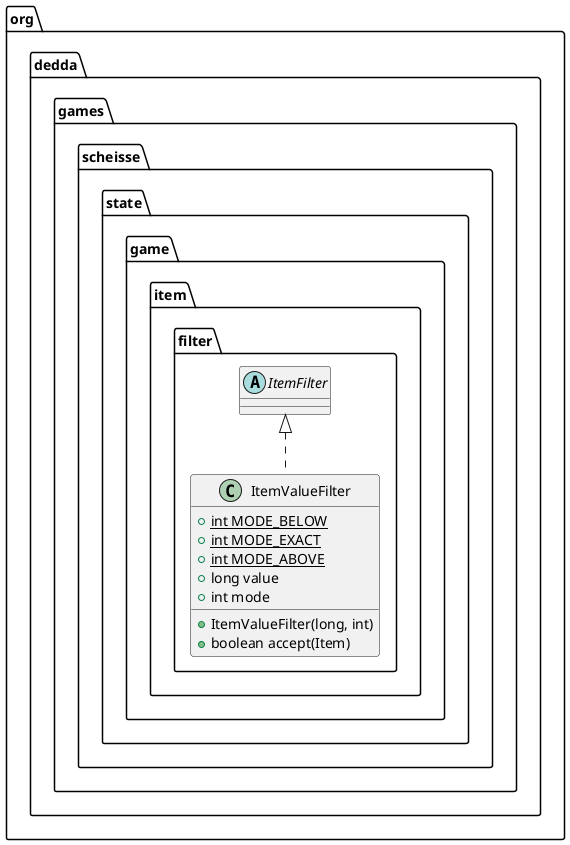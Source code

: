 @startuml
abstract class org.dedda.games.scheisse.state.game.item.filter.ItemFilter

class org.dedda.games.scheisse.state.game.item.filter.ItemValueFilter{
    + {static} int MODE_BELOW
    + {static} int MODE_EXACT
    + {static} int MODE_ABOVE
    + long value
    + int mode
    + ItemValueFilter(long, int)
    + boolean accept(Item)
}

org.dedda.games.scheisse.state.game.item.filter.ItemFilter <|.. org.dedda.games.scheisse.state.game.item.filter.ItemValueFilter
@enduml